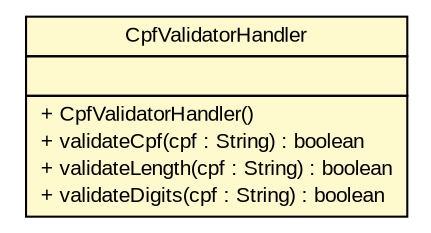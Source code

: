 #!/usr/local/bin/dot
#
# Class diagram 
# Generated by UMLGraph version R5_6 (http://www.umlgraph.org/)
#

digraph G {
	edge [fontname="arial",fontsize=10,labelfontname="arial",labelfontsize=10];
	node [fontname="arial",fontsize=10,shape=plaintext];
	nodesep=0.25;
	ranksep=0.5;
	// br.gov.to.sefaz.business.service.validation.custom.CpfValidatorHandler
	c419156 [label=<<table title="br.gov.to.sefaz.business.service.validation.custom.CpfValidatorHandler" border="0" cellborder="1" cellspacing="0" cellpadding="2" port="p" bgcolor="lemonChiffon" href="./CpfValidatorHandler.html">
		<tr><td><table border="0" cellspacing="0" cellpadding="1">
<tr><td align="center" balign="center"> CpfValidatorHandler </td></tr>
		</table></td></tr>
		<tr><td><table border="0" cellspacing="0" cellpadding="1">
<tr><td align="left" balign="left">  </td></tr>
		</table></td></tr>
		<tr><td><table border="0" cellspacing="0" cellpadding="1">
<tr><td align="left" balign="left"> + CpfValidatorHandler() </td></tr>
<tr><td align="left" balign="left"> + validateCpf(cpf : String) : boolean </td></tr>
<tr><td align="left" balign="left"> + validateLength(cpf : String) : boolean </td></tr>
<tr><td align="left" balign="left"> + validateDigits(cpf : String) : boolean </td></tr>
		</table></td></tr>
		</table>>, URL="./CpfValidatorHandler.html", fontname="arial", fontcolor="black", fontsize=10.0];
}

